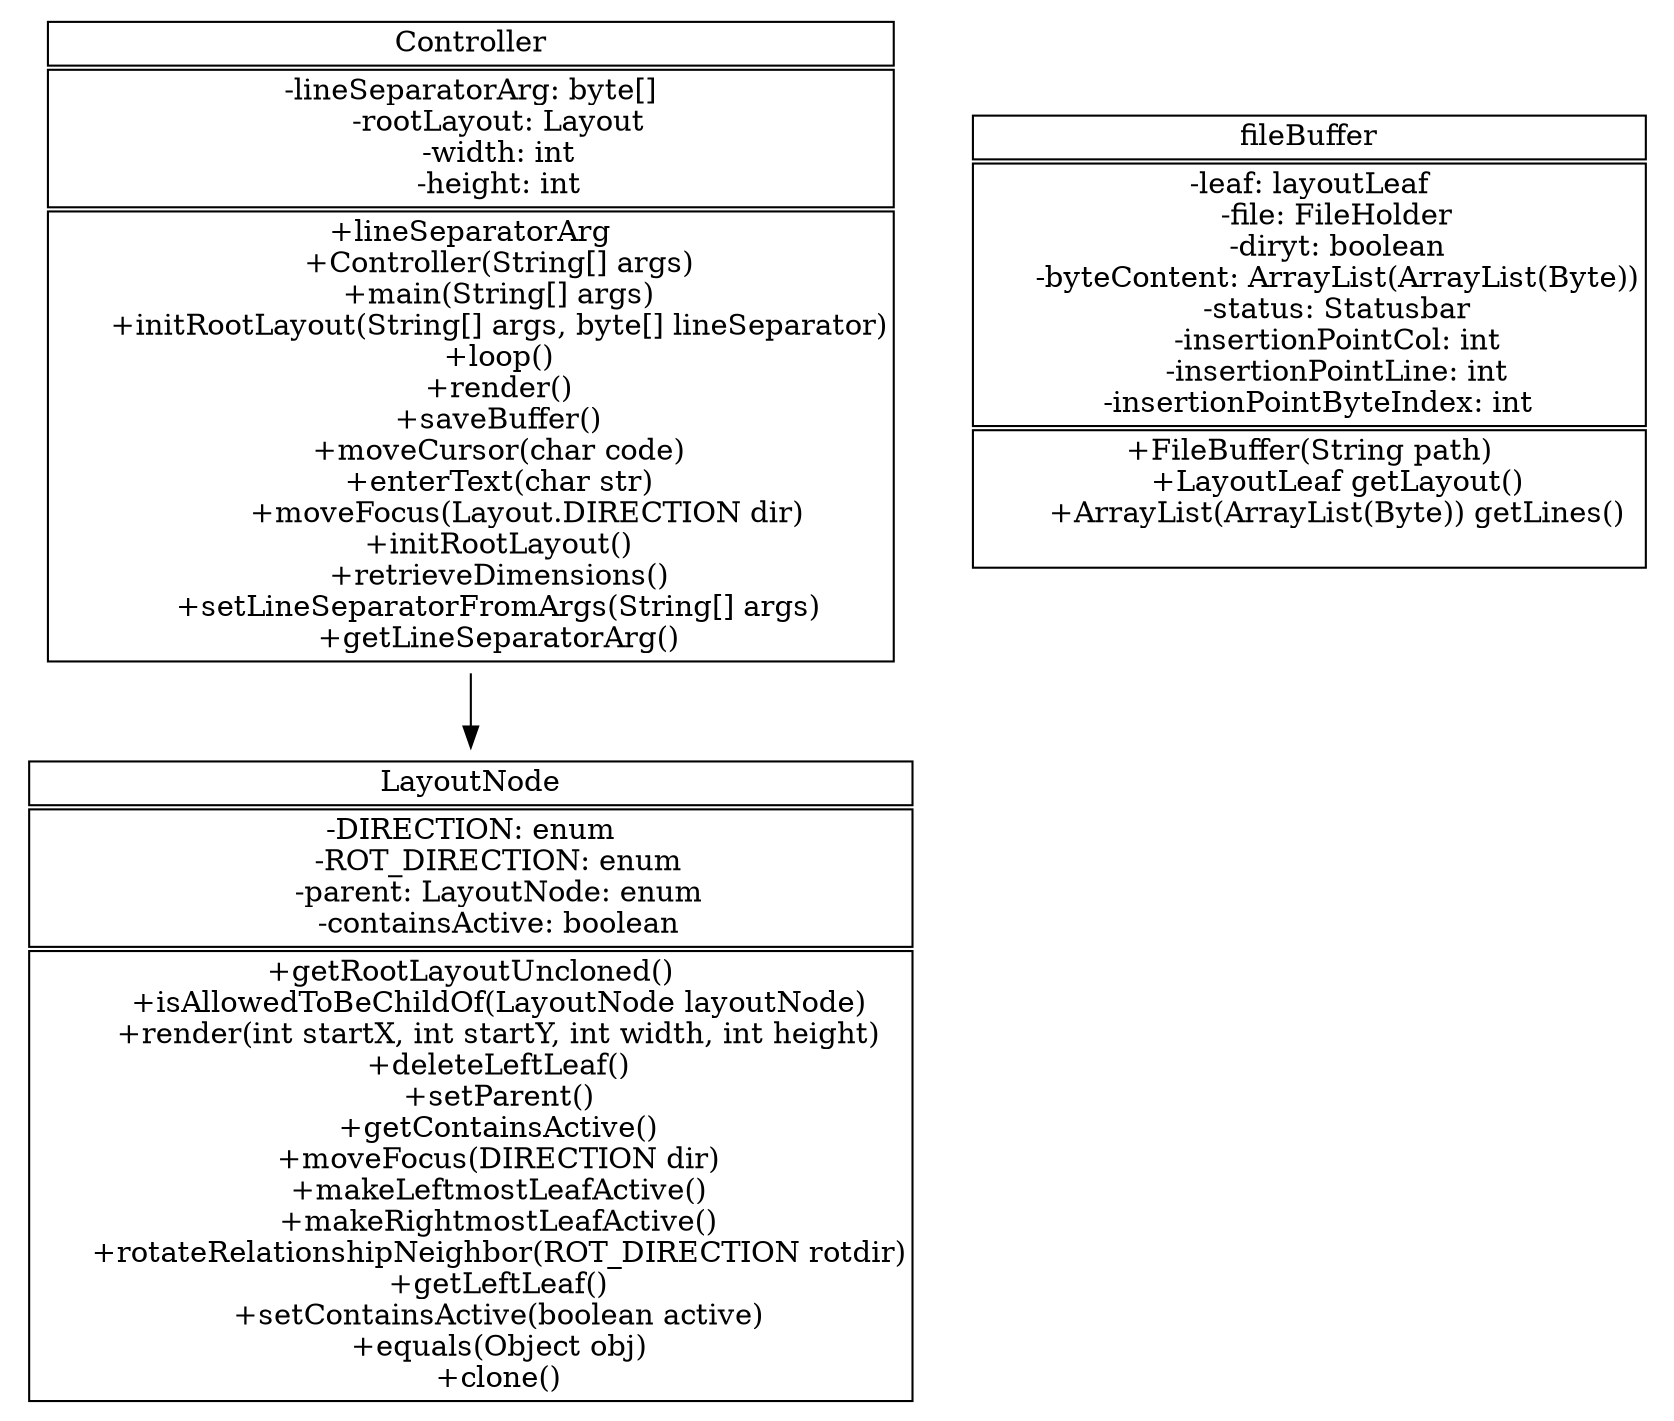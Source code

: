 digraph {
  node[shape=none]

  Layout[label=<<table BORDER="0" CELLBORDER="1">
    <tr><td>LayoutNode</td></tr>
    <tr><td>-DIRECTION: enum<br/>
      -ROT_DIRECTION: enum<br/>
      -parent: LayoutNode: enum<br/>
      -containsActive: boolean</td></tr>
    <tr><td>+getRootLayoutUncloned()<br/>
      +isAllowedToBeChildOf(LayoutNode layoutNode)<br/>
      +render(int startX, int startY, int width, int height)<br/>
      +deleteLeftLeaf()<br/>
      +setParent()<br/>
      +getContainsActive()<br/>
      +moveFocus(DIRECTION dir)<br/>
      +makeLeftmostLeafActive()<br/>
      +makeRightmostLeafActive()<br/>
      +rotateRelationshipNeighbor(ROT_DIRECTION rotdir)<br/>
      +getLeftLeaf()<br/>
      +setContainsActive(boolean active)<br/>
      +equals(Object obj)<br/>
      +clone()</td></tr>
    </table>>]

  fileBuffer[label=<<table BORDER="0" CELLBORDER="1">
    <tr><td>fileBuffer</td></tr>
    <tr><td>-leaf: layoutLeaf<br/>
      -file: FileHolder<br/>
      -diryt: boolean<br/>
      -byteContent: ArrayList(ArrayList(Byte))<br/>
      -status: Statusbar<br/>
      -insertionPointCol: int<br/>
      -insertionPointLine: int<br/>
      -insertionPointByteIndex: int
    </td></tr>
    <tr><td>+FileBuffer(String path)<br/>
      +LayoutLeaf getLayout()<br/>
      +ArrayList(ArrayList(Byte)) getLines()<br/>
    </td></tr>
    </table>>]

  controller[label=<<table BORDER="0" CELLBORDER="1">
    <tr><td>Controller</td></tr>
    <tr><td>-lineSeparatorArg: byte[]<br/>
      -rootLayout: Layout<br/>
      -width: int<br/>
      -height: int</td></tr>
    <tr><td>+lineSeparatorArg<br/>
      +Controller(String[] args)<br/>
      +main(String[] args)<br/>
      +initRootLayout(String[] args, byte[] lineSeparator)<br/>
      +loop()<br/>
      +render()<br/>
      +saveBuffer()<br/>
      +moveCursor(char code)<br/>
      +enterText(char str)<br/>
      <!--+enterLineSeparator()<br/>-->
      +moveFocus(Layout.DIRECTION dir)<br/>
      +initRootLayout()<br/>
      +retrieveDimensions()<br/>
      +setLineSeparatorFromArgs(String[] args)<br/>
      +getLineSeparatorArg()</td></tr>
    </table>>]
  controller -> Layout
}
